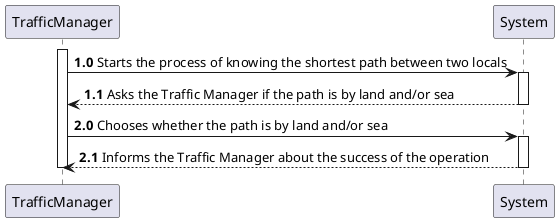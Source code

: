 @startuml

autonumber 1.0

activate TrafficManager

TrafficManager -> System: Starts the process of knowing the shortest path between two locals

activate System

System --> TrafficManager: Asks the Traffic Manager if the path is by land and/or sea

deactivate System

autonumber 2.0

TrafficManager -> System: Chooses whether the path is by land and/or sea

activate System

System --> TrafficManager: Informs the Traffic Manager about the success of the operation

deactivate System

deactivate TrafficManager
 
@enduml